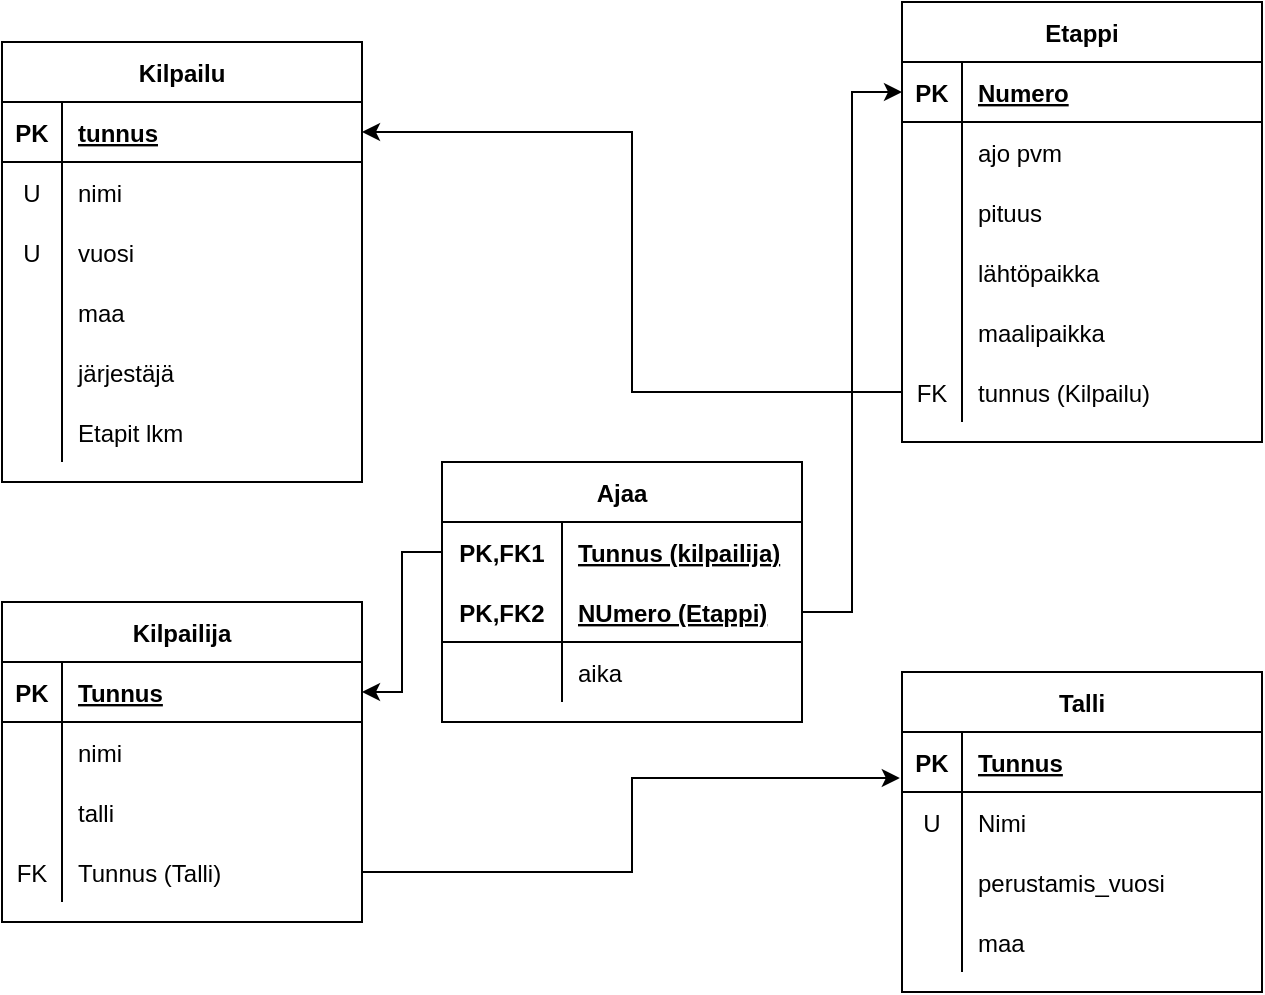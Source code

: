 <mxfile version="17.2.4" type="device"><diagram id="-5U7mPIfzenC2tAOzm7P" name="Page-1"><mxGraphModel dx="1209" dy="852" grid="1" gridSize="10" guides="1" tooltips="1" connect="1" arrows="1" fold="1" page="1" pageScale="1" pageWidth="1100" pageHeight="850" math="0" shadow="0"><root><mxCell id="0"/><mxCell id="1" parent="0"/><mxCell id="nxs7p68GF7Gl2HBNVSp0-1" value="Talli" style="shape=table;startSize=30;container=1;collapsible=1;childLayout=tableLayout;fixedRows=1;rowLines=0;fontStyle=1;align=center;resizeLast=1;" vertex="1" parent="1"><mxGeometry x="690" y="425" width="180" height="160" as="geometry"/></mxCell><mxCell id="nxs7p68GF7Gl2HBNVSp0-2" value="" style="shape=tableRow;horizontal=0;startSize=0;swimlaneHead=0;swimlaneBody=0;fillColor=none;collapsible=0;dropTarget=0;points=[[0,0.5],[1,0.5]];portConstraint=eastwest;top=0;left=0;right=0;bottom=1;" vertex="1" parent="nxs7p68GF7Gl2HBNVSp0-1"><mxGeometry y="30" width="180" height="30" as="geometry"/></mxCell><mxCell id="nxs7p68GF7Gl2HBNVSp0-3" value="PK" style="shape=partialRectangle;connectable=0;fillColor=none;top=0;left=0;bottom=0;right=0;fontStyle=1;overflow=hidden;" vertex="1" parent="nxs7p68GF7Gl2HBNVSp0-2"><mxGeometry width="30" height="30" as="geometry"><mxRectangle width="30" height="30" as="alternateBounds"/></mxGeometry></mxCell><mxCell id="nxs7p68GF7Gl2HBNVSp0-4" value="Tunnus" style="shape=partialRectangle;connectable=0;fillColor=none;top=0;left=0;bottom=0;right=0;align=left;spacingLeft=6;fontStyle=5;overflow=hidden;" vertex="1" parent="nxs7p68GF7Gl2HBNVSp0-2"><mxGeometry x="30" width="150" height="30" as="geometry"><mxRectangle width="150" height="30" as="alternateBounds"/></mxGeometry></mxCell><mxCell id="nxs7p68GF7Gl2HBNVSp0-5" value="" style="shape=tableRow;horizontal=0;startSize=0;swimlaneHead=0;swimlaneBody=0;fillColor=none;collapsible=0;dropTarget=0;points=[[0,0.5],[1,0.5]];portConstraint=eastwest;top=0;left=0;right=0;bottom=0;" vertex="1" parent="nxs7p68GF7Gl2HBNVSp0-1"><mxGeometry y="60" width="180" height="30" as="geometry"/></mxCell><mxCell id="nxs7p68GF7Gl2HBNVSp0-6" value="U" style="shape=partialRectangle;connectable=0;fillColor=none;top=0;left=0;bottom=0;right=0;editable=1;overflow=hidden;" vertex="1" parent="nxs7p68GF7Gl2HBNVSp0-5"><mxGeometry width="30" height="30" as="geometry"><mxRectangle width="30" height="30" as="alternateBounds"/></mxGeometry></mxCell><mxCell id="nxs7p68GF7Gl2HBNVSp0-7" value="Nimi" style="shape=partialRectangle;connectable=0;fillColor=none;top=0;left=0;bottom=0;right=0;align=left;spacingLeft=6;overflow=hidden;" vertex="1" parent="nxs7p68GF7Gl2HBNVSp0-5"><mxGeometry x="30" width="150" height="30" as="geometry"><mxRectangle width="150" height="30" as="alternateBounds"/></mxGeometry></mxCell><mxCell id="nxs7p68GF7Gl2HBNVSp0-8" value="" style="shape=tableRow;horizontal=0;startSize=0;swimlaneHead=0;swimlaneBody=0;fillColor=none;collapsible=0;dropTarget=0;points=[[0,0.5],[1,0.5]];portConstraint=eastwest;top=0;left=0;right=0;bottom=0;" vertex="1" parent="nxs7p68GF7Gl2HBNVSp0-1"><mxGeometry y="90" width="180" height="30" as="geometry"/></mxCell><mxCell id="nxs7p68GF7Gl2HBNVSp0-9" value="" style="shape=partialRectangle;connectable=0;fillColor=none;top=0;left=0;bottom=0;right=0;editable=1;overflow=hidden;" vertex="1" parent="nxs7p68GF7Gl2HBNVSp0-8"><mxGeometry width="30" height="30" as="geometry"><mxRectangle width="30" height="30" as="alternateBounds"/></mxGeometry></mxCell><mxCell id="nxs7p68GF7Gl2HBNVSp0-10" value="perustamis_vuosi" style="shape=partialRectangle;connectable=0;fillColor=none;top=0;left=0;bottom=0;right=0;align=left;spacingLeft=6;overflow=hidden;" vertex="1" parent="nxs7p68GF7Gl2HBNVSp0-8"><mxGeometry x="30" width="150" height="30" as="geometry"><mxRectangle width="150" height="30" as="alternateBounds"/></mxGeometry></mxCell><mxCell id="nxs7p68GF7Gl2HBNVSp0-11" value="" style="shape=tableRow;horizontal=0;startSize=0;swimlaneHead=0;swimlaneBody=0;fillColor=none;collapsible=0;dropTarget=0;points=[[0,0.5],[1,0.5]];portConstraint=eastwest;top=0;left=0;right=0;bottom=0;" vertex="1" parent="nxs7p68GF7Gl2HBNVSp0-1"><mxGeometry y="120" width="180" height="30" as="geometry"/></mxCell><mxCell id="nxs7p68GF7Gl2HBNVSp0-12" value="" style="shape=partialRectangle;connectable=0;fillColor=none;top=0;left=0;bottom=0;right=0;editable=1;overflow=hidden;" vertex="1" parent="nxs7p68GF7Gl2HBNVSp0-11"><mxGeometry width="30" height="30" as="geometry"><mxRectangle width="30" height="30" as="alternateBounds"/></mxGeometry></mxCell><mxCell id="nxs7p68GF7Gl2HBNVSp0-13" value="maa" style="shape=partialRectangle;connectable=0;fillColor=none;top=0;left=0;bottom=0;right=0;align=left;spacingLeft=6;overflow=hidden;" vertex="1" parent="nxs7p68GF7Gl2HBNVSp0-11"><mxGeometry x="30" width="150" height="30" as="geometry"><mxRectangle width="150" height="30" as="alternateBounds"/></mxGeometry></mxCell><mxCell id="nxs7p68GF7Gl2HBNVSp0-14" value="Kilpailija" style="shape=table;startSize=30;container=1;collapsible=1;childLayout=tableLayout;fixedRows=1;rowLines=0;fontStyle=1;align=center;resizeLast=1;" vertex="1" parent="1"><mxGeometry x="240" y="390" width="180" height="160" as="geometry"/></mxCell><mxCell id="nxs7p68GF7Gl2HBNVSp0-15" value="" style="shape=tableRow;horizontal=0;startSize=0;swimlaneHead=0;swimlaneBody=0;fillColor=none;collapsible=0;dropTarget=0;points=[[0,0.5],[1,0.5]];portConstraint=eastwest;top=0;left=0;right=0;bottom=1;" vertex="1" parent="nxs7p68GF7Gl2HBNVSp0-14"><mxGeometry y="30" width="180" height="30" as="geometry"/></mxCell><mxCell id="nxs7p68GF7Gl2HBNVSp0-16" value="PK" style="shape=partialRectangle;connectable=0;fillColor=none;top=0;left=0;bottom=0;right=0;fontStyle=1;overflow=hidden;" vertex="1" parent="nxs7p68GF7Gl2HBNVSp0-15"><mxGeometry width="30" height="30" as="geometry"><mxRectangle width="30" height="30" as="alternateBounds"/></mxGeometry></mxCell><mxCell id="nxs7p68GF7Gl2HBNVSp0-17" value="Tunnus" style="shape=partialRectangle;connectable=0;fillColor=none;top=0;left=0;bottom=0;right=0;align=left;spacingLeft=6;fontStyle=5;overflow=hidden;" vertex="1" parent="nxs7p68GF7Gl2HBNVSp0-15"><mxGeometry x="30" width="150" height="30" as="geometry"><mxRectangle width="150" height="30" as="alternateBounds"/></mxGeometry></mxCell><mxCell id="nxs7p68GF7Gl2HBNVSp0-18" value="" style="shape=tableRow;horizontal=0;startSize=0;swimlaneHead=0;swimlaneBody=0;fillColor=none;collapsible=0;dropTarget=0;points=[[0,0.5],[1,0.5]];portConstraint=eastwest;top=0;left=0;right=0;bottom=0;" vertex="1" parent="nxs7p68GF7Gl2HBNVSp0-14"><mxGeometry y="60" width="180" height="30" as="geometry"/></mxCell><mxCell id="nxs7p68GF7Gl2HBNVSp0-19" value="" style="shape=partialRectangle;connectable=0;fillColor=none;top=0;left=0;bottom=0;right=0;editable=1;overflow=hidden;" vertex="1" parent="nxs7p68GF7Gl2HBNVSp0-18"><mxGeometry width="30" height="30" as="geometry"><mxRectangle width="30" height="30" as="alternateBounds"/></mxGeometry></mxCell><mxCell id="nxs7p68GF7Gl2HBNVSp0-20" value="nimi" style="shape=partialRectangle;connectable=0;fillColor=none;top=0;left=0;bottom=0;right=0;align=left;spacingLeft=6;overflow=hidden;" vertex="1" parent="nxs7p68GF7Gl2HBNVSp0-18"><mxGeometry x="30" width="150" height="30" as="geometry"><mxRectangle width="150" height="30" as="alternateBounds"/></mxGeometry></mxCell><mxCell id="nxs7p68GF7Gl2HBNVSp0-21" value="" style="shape=tableRow;horizontal=0;startSize=0;swimlaneHead=0;swimlaneBody=0;fillColor=none;collapsible=0;dropTarget=0;points=[[0,0.5],[1,0.5]];portConstraint=eastwest;top=0;left=0;right=0;bottom=0;" vertex="1" parent="nxs7p68GF7Gl2HBNVSp0-14"><mxGeometry y="90" width="180" height="30" as="geometry"/></mxCell><mxCell id="nxs7p68GF7Gl2HBNVSp0-22" value="" style="shape=partialRectangle;connectable=0;fillColor=none;top=0;left=0;bottom=0;right=0;editable=1;overflow=hidden;" vertex="1" parent="nxs7p68GF7Gl2HBNVSp0-21"><mxGeometry width="30" height="30" as="geometry"><mxRectangle width="30" height="30" as="alternateBounds"/></mxGeometry></mxCell><mxCell id="nxs7p68GF7Gl2HBNVSp0-23" value="talli" style="shape=partialRectangle;connectable=0;fillColor=none;top=0;left=0;bottom=0;right=0;align=left;spacingLeft=6;overflow=hidden;" vertex="1" parent="nxs7p68GF7Gl2HBNVSp0-21"><mxGeometry x="30" width="150" height="30" as="geometry"><mxRectangle width="150" height="30" as="alternateBounds"/></mxGeometry></mxCell><mxCell id="nxs7p68GF7Gl2HBNVSp0-118" value="" style="shape=tableRow;horizontal=0;startSize=0;swimlaneHead=0;swimlaneBody=0;fillColor=none;collapsible=0;dropTarget=0;points=[[0,0.5],[1,0.5]];portConstraint=eastwest;top=0;left=0;right=0;bottom=0;" vertex="1" parent="nxs7p68GF7Gl2HBNVSp0-14"><mxGeometry y="120" width="180" height="30" as="geometry"/></mxCell><mxCell id="nxs7p68GF7Gl2HBNVSp0-119" value="FK" style="shape=partialRectangle;connectable=0;fillColor=none;top=0;left=0;bottom=0;right=0;editable=1;overflow=hidden;" vertex="1" parent="nxs7p68GF7Gl2HBNVSp0-118"><mxGeometry width="30" height="30" as="geometry"><mxRectangle width="30" height="30" as="alternateBounds"/></mxGeometry></mxCell><mxCell id="nxs7p68GF7Gl2HBNVSp0-120" value="Tunnus (Talli)" style="shape=partialRectangle;connectable=0;fillColor=none;top=0;left=0;bottom=0;right=0;align=left;spacingLeft=6;overflow=hidden;" vertex="1" parent="nxs7p68GF7Gl2HBNVSp0-118"><mxGeometry x="30" width="150" height="30" as="geometry"><mxRectangle width="150" height="30" as="alternateBounds"/></mxGeometry></mxCell><mxCell id="nxs7p68GF7Gl2HBNVSp0-27" value="Etappi" style="shape=table;startSize=30;container=1;collapsible=1;childLayout=tableLayout;fixedRows=1;rowLines=0;fontStyle=1;align=center;resizeLast=1;" vertex="1" parent="1"><mxGeometry x="690" y="90" width="180" height="220" as="geometry"/></mxCell><mxCell id="nxs7p68GF7Gl2HBNVSp0-28" value="" style="shape=tableRow;horizontal=0;startSize=0;swimlaneHead=0;swimlaneBody=0;fillColor=none;collapsible=0;dropTarget=0;points=[[0,0.5],[1,0.5]];portConstraint=eastwest;top=0;left=0;right=0;bottom=1;" vertex="1" parent="nxs7p68GF7Gl2HBNVSp0-27"><mxGeometry y="30" width="180" height="30" as="geometry"/></mxCell><mxCell id="nxs7p68GF7Gl2HBNVSp0-29" value="PK" style="shape=partialRectangle;connectable=0;fillColor=none;top=0;left=0;bottom=0;right=0;fontStyle=1;overflow=hidden;" vertex="1" parent="nxs7p68GF7Gl2HBNVSp0-28"><mxGeometry width="30" height="30" as="geometry"><mxRectangle width="30" height="30" as="alternateBounds"/></mxGeometry></mxCell><mxCell id="nxs7p68GF7Gl2HBNVSp0-30" value="Numero" style="shape=partialRectangle;connectable=0;fillColor=none;top=0;left=0;bottom=0;right=0;align=left;spacingLeft=6;fontStyle=5;overflow=hidden;" vertex="1" parent="nxs7p68GF7Gl2HBNVSp0-28"><mxGeometry x="30" width="150" height="30" as="geometry"><mxRectangle width="150" height="30" as="alternateBounds"/></mxGeometry></mxCell><mxCell id="nxs7p68GF7Gl2HBNVSp0-31" value="" style="shape=tableRow;horizontal=0;startSize=0;swimlaneHead=0;swimlaneBody=0;fillColor=none;collapsible=0;dropTarget=0;points=[[0,0.5],[1,0.5]];portConstraint=eastwest;top=0;left=0;right=0;bottom=0;" vertex="1" parent="nxs7p68GF7Gl2HBNVSp0-27"><mxGeometry y="60" width="180" height="30" as="geometry"/></mxCell><mxCell id="nxs7p68GF7Gl2HBNVSp0-32" value="" style="shape=partialRectangle;connectable=0;fillColor=none;top=0;left=0;bottom=0;right=0;editable=1;overflow=hidden;" vertex="1" parent="nxs7p68GF7Gl2HBNVSp0-31"><mxGeometry width="30" height="30" as="geometry"><mxRectangle width="30" height="30" as="alternateBounds"/></mxGeometry></mxCell><mxCell id="nxs7p68GF7Gl2HBNVSp0-33" value="ajo pvm" style="shape=partialRectangle;connectable=0;fillColor=none;top=0;left=0;bottom=0;right=0;align=left;spacingLeft=6;overflow=hidden;" vertex="1" parent="nxs7p68GF7Gl2HBNVSp0-31"><mxGeometry x="30" width="150" height="30" as="geometry"><mxRectangle width="150" height="30" as="alternateBounds"/></mxGeometry></mxCell><mxCell id="nxs7p68GF7Gl2HBNVSp0-34" value="" style="shape=tableRow;horizontal=0;startSize=0;swimlaneHead=0;swimlaneBody=0;fillColor=none;collapsible=0;dropTarget=0;points=[[0,0.5],[1,0.5]];portConstraint=eastwest;top=0;left=0;right=0;bottom=0;" vertex="1" parent="nxs7p68GF7Gl2HBNVSp0-27"><mxGeometry y="90" width="180" height="30" as="geometry"/></mxCell><mxCell id="nxs7p68GF7Gl2HBNVSp0-35" value="" style="shape=partialRectangle;connectable=0;fillColor=none;top=0;left=0;bottom=0;right=0;editable=1;overflow=hidden;" vertex="1" parent="nxs7p68GF7Gl2HBNVSp0-34"><mxGeometry width="30" height="30" as="geometry"><mxRectangle width="30" height="30" as="alternateBounds"/></mxGeometry></mxCell><mxCell id="nxs7p68GF7Gl2HBNVSp0-36" value="pituus" style="shape=partialRectangle;connectable=0;fillColor=none;top=0;left=0;bottom=0;right=0;align=left;spacingLeft=6;overflow=hidden;" vertex="1" parent="nxs7p68GF7Gl2HBNVSp0-34"><mxGeometry x="30" width="150" height="30" as="geometry"><mxRectangle width="150" height="30" as="alternateBounds"/></mxGeometry></mxCell><mxCell id="nxs7p68GF7Gl2HBNVSp0-37" value="" style="shape=tableRow;horizontal=0;startSize=0;swimlaneHead=0;swimlaneBody=0;fillColor=none;collapsible=0;dropTarget=0;points=[[0,0.5],[1,0.5]];portConstraint=eastwest;top=0;left=0;right=0;bottom=0;" vertex="1" parent="nxs7p68GF7Gl2HBNVSp0-27"><mxGeometry y="120" width="180" height="30" as="geometry"/></mxCell><mxCell id="nxs7p68GF7Gl2HBNVSp0-38" value="" style="shape=partialRectangle;connectable=0;fillColor=none;top=0;left=0;bottom=0;right=0;editable=1;overflow=hidden;" vertex="1" parent="nxs7p68GF7Gl2HBNVSp0-37"><mxGeometry width="30" height="30" as="geometry"><mxRectangle width="30" height="30" as="alternateBounds"/></mxGeometry></mxCell><mxCell id="nxs7p68GF7Gl2HBNVSp0-39" value="lähtöpaikka" style="shape=partialRectangle;connectable=0;fillColor=none;top=0;left=0;bottom=0;right=0;align=left;spacingLeft=6;overflow=hidden;" vertex="1" parent="nxs7p68GF7Gl2HBNVSp0-37"><mxGeometry x="30" width="150" height="30" as="geometry"><mxRectangle width="150" height="30" as="alternateBounds"/></mxGeometry></mxCell><mxCell id="nxs7p68GF7Gl2HBNVSp0-69" value="" style="shape=tableRow;horizontal=0;startSize=0;swimlaneHead=0;swimlaneBody=0;fillColor=none;collapsible=0;dropTarget=0;points=[[0,0.5],[1,0.5]];portConstraint=eastwest;top=0;left=0;right=0;bottom=0;" vertex="1" parent="nxs7p68GF7Gl2HBNVSp0-27"><mxGeometry y="150" width="180" height="30" as="geometry"/></mxCell><mxCell id="nxs7p68GF7Gl2HBNVSp0-70" value="" style="shape=partialRectangle;connectable=0;fillColor=none;top=0;left=0;bottom=0;right=0;editable=1;overflow=hidden;" vertex="1" parent="nxs7p68GF7Gl2HBNVSp0-69"><mxGeometry width="30" height="30" as="geometry"><mxRectangle width="30" height="30" as="alternateBounds"/></mxGeometry></mxCell><mxCell id="nxs7p68GF7Gl2HBNVSp0-71" value="maalipaikka" style="shape=partialRectangle;connectable=0;fillColor=none;top=0;left=0;bottom=0;right=0;align=left;spacingLeft=6;overflow=hidden;" vertex="1" parent="nxs7p68GF7Gl2HBNVSp0-69"><mxGeometry x="30" width="150" height="30" as="geometry"><mxRectangle width="150" height="30" as="alternateBounds"/></mxGeometry></mxCell><mxCell id="nxs7p68GF7Gl2HBNVSp0-122" value="" style="shape=tableRow;horizontal=0;startSize=0;swimlaneHead=0;swimlaneBody=0;fillColor=none;collapsible=0;dropTarget=0;points=[[0,0.5],[1,0.5]];portConstraint=eastwest;top=0;left=0;right=0;bottom=0;" vertex="1" parent="nxs7p68GF7Gl2HBNVSp0-27"><mxGeometry y="180" width="180" height="30" as="geometry"/></mxCell><mxCell id="nxs7p68GF7Gl2HBNVSp0-123" value="FK" style="shape=partialRectangle;connectable=0;fillColor=none;top=0;left=0;bottom=0;right=0;editable=1;overflow=hidden;" vertex="1" parent="nxs7p68GF7Gl2HBNVSp0-122"><mxGeometry width="30" height="30" as="geometry"><mxRectangle width="30" height="30" as="alternateBounds"/></mxGeometry></mxCell><mxCell id="nxs7p68GF7Gl2HBNVSp0-124" value="tunnus (Kilpailu)" style="shape=partialRectangle;connectable=0;fillColor=none;top=0;left=0;bottom=0;right=0;align=left;spacingLeft=6;overflow=hidden;" vertex="1" parent="nxs7p68GF7Gl2HBNVSp0-122"><mxGeometry x="30" width="150" height="30" as="geometry"><mxRectangle width="150" height="30" as="alternateBounds"/></mxGeometry></mxCell><mxCell id="nxs7p68GF7Gl2HBNVSp0-40" value="Kilpailu" style="shape=table;startSize=30;container=1;collapsible=1;childLayout=tableLayout;fixedRows=1;rowLines=0;fontStyle=1;align=center;resizeLast=1;" vertex="1" parent="1"><mxGeometry x="240" y="110" width="180" height="220" as="geometry"/></mxCell><mxCell id="nxs7p68GF7Gl2HBNVSp0-41" value="" style="shape=tableRow;horizontal=0;startSize=0;swimlaneHead=0;swimlaneBody=0;fillColor=none;collapsible=0;dropTarget=0;points=[[0,0.5],[1,0.5]];portConstraint=eastwest;top=0;left=0;right=0;bottom=1;" vertex="1" parent="nxs7p68GF7Gl2HBNVSp0-40"><mxGeometry y="30" width="180" height="30" as="geometry"/></mxCell><mxCell id="nxs7p68GF7Gl2HBNVSp0-42" value="PK" style="shape=partialRectangle;connectable=0;fillColor=none;top=0;left=0;bottom=0;right=0;fontStyle=1;overflow=hidden;" vertex="1" parent="nxs7p68GF7Gl2HBNVSp0-41"><mxGeometry width="30" height="30" as="geometry"><mxRectangle width="30" height="30" as="alternateBounds"/></mxGeometry></mxCell><mxCell id="nxs7p68GF7Gl2HBNVSp0-43" value="tunnus" style="shape=partialRectangle;connectable=0;fillColor=none;top=0;left=0;bottom=0;right=0;align=left;spacingLeft=6;fontStyle=5;overflow=hidden;" vertex="1" parent="nxs7p68GF7Gl2HBNVSp0-41"><mxGeometry x="30" width="150" height="30" as="geometry"><mxRectangle width="150" height="30" as="alternateBounds"/></mxGeometry></mxCell><mxCell id="nxs7p68GF7Gl2HBNVSp0-44" value="" style="shape=tableRow;horizontal=0;startSize=0;swimlaneHead=0;swimlaneBody=0;fillColor=none;collapsible=0;dropTarget=0;points=[[0,0.5],[1,0.5]];portConstraint=eastwest;top=0;left=0;right=0;bottom=0;" vertex="1" parent="nxs7p68GF7Gl2HBNVSp0-40"><mxGeometry y="60" width="180" height="30" as="geometry"/></mxCell><mxCell id="nxs7p68GF7Gl2HBNVSp0-45" value="U" style="shape=partialRectangle;connectable=0;fillColor=none;top=0;left=0;bottom=0;right=0;editable=1;overflow=hidden;" vertex="1" parent="nxs7p68GF7Gl2HBNVSp0-44"><mxGeometry width="30" height="30" as="geometry"><mxRectangle width="30" height="30" as="alternateBounds"/></mxGeometry></mxCell><mxCell id="nxs7p68GF7Gl2HBNVSp0-46" value="nimi" style="shape=partialRectangle;connectable=0;fillColor=none;top=0;left=0;bottom=0;right=0;align=left;spacingLeft=6;overflow=hidden;" vertex="1" parent="nxs7p68GF7Gl2HBNVSp0-44"><mxGeometry x="30" width="150" height="30" as="geometry"><mxRectangle width="150" height="30" as="alternateBounds"/></mxGeometry></mxCell><mxCell id="nxs7p68GF7Gl2HBNVSp0-47" value="" style="shape=tableRow;horizontal=0;startSize=0;swimlaneHead=0;swimlaneBody=0;fillColor=none;collapsible=0;dropTarget=0;points=[[0,0.5],[1,0.5]];portConstraint=eastwest;top=0;left=0;right=0;bottom=0;" vertex="1" parent="nxs7p68GF7Gl2HBNVSp0-40"><mxGeometry y="90" width="180" height="30" as="geometry"/></mxCell><mxCell id="nxs7p68GF7Gl2HBNVSp0-48" value="U" style="shape=partialRectangle;connectable=0;fillColor=none;top=0;left=0;bottom=0;right=0;editable=1;overflow=hidden;" vertex="1" parent="nxs7p68GF7Gl2HBNVSp0-47"><mxGeometry width="30" height="30" as="geometry"><mxRectangle width="30" height="30" as="alternateBounds"/></mxGeometry></mxCell><mxCell id="nxs7p68GF7Gl2HBNVSp0-49" value="vuosi" style="shape=partialRectangle;connectable=0;fillColor=none;top=0;left=0;bottom=0;right=0;align=left;spacingLeft=6;overflow=hidden;" vertex="1" parent="nxs7p68GF7Gl2HBNVSp0-47"><mxGeometry x="30" width="150" height="30" as="geometry"><mxRectangle width="150" height="30" as="alternateBounds"/></mxGeometry></mxCell><mxCell id="nxs7p68GF7Gl2HBNVSp0-50" value="" style="shape=tableRow;horizontal=0;startSize=0;swimlaneHead=0;swimlaneBody=0;fillColor=none;collapsible=0;dropTarget=0;points=[[0,0.5],[1,0.5]];portConstraint=eastwest;top=0;left=0;right=0;bottom=0;" vertex="1" parent="nxs7p68GF7Gl2HBNVSp0-40"><mxGeometry y="120" width="180" height="30" as="geometry"/></mxCell><mxCell id="nxs7p68GF7Gl2HBNVSp0-51" value="" style="shape=partialRectangle;connectable=0;fillColor=none;top=0;left=0;bottom=0;right=0;editable=1;overflow=hidden;" vertex="1" parent="nxs7p68GF7Gl2HBNVSp0-50"><mxGeometry width="30" height="30" as="geometry"><mxRectangle width="30" height="30" as="alternateBounds"/></mxGeometry></mxCell><mxCell id="nxs7p68GF7Gl2HBNVSp0-52" value="maa" style="shape=partialRectangle;connectable=0;fillColor=none;top=0;left=0;bottom=0;right=0;align=left;spacingLeft=6;overflow=hidden;" vertex="1" parent="nxs7p68GF7Gl2HBNVSp0-50"><mxGeometry x="30" width="150" height="30" as="geometry"><mxRectangle width="150" height="30" as="alternateBounds"/></mxGeometry></mxCell><mxCell id="nxs7p68GF7Gl2HBNVSp0-66" value="" style="shape=tableRow;horizontal=0;startSize=0;swimlaneHead=0;swimlaneBody=0;fillColor=none;collapsible=0;dropTarget=0;points=[[0,0.5],[1,0.5]];portConstraint=eastwest;top=0;left=0;right=0;bottom=0;" vertex="1" parent="nxs7p68GF7Gl2HBNVSp0-40"><mxGeometry y="150" width="180" height="30" as="geometry"/></mxCell><mxCell id="nxs7p68GF7Gl2HBNVSp0-67" value="" style="shape=partialRectangle;connectable=0;fillColor=none;top=0;left=0;bottom=0;right=0;editable=1;overflow=hidden;" vertex="1" parent="nxs7p68GF7Gl2HBNVSp0-66"><mxGeometry width="30" height="30" as="geometry"><mxRectangle width="30" height="30" as="alternateBounds"/></mxGeometry></mxCell><mxCell id="nxs7p68GF7Gl2HBNVSp0-68" value="järjestäjä" style="shape=partialRectangle;connectable=0;fillColor=none;top=0;left=0;bottom=0;right=0;align=left;spacingLeft=6;overflow=hidden;" vertex="1" parent="nxs7p68GF7Gl2HBNVSp0-66"><mxGeometry x="30" width="150" height="30" as="geometry"><mxRectangle width="150" height="30" as="alternateBounds"/></mxGeometry></mxCell><mxCell id="nxs7p68GF7Gl2HBNVSp0-74" value="" style="shape=tableRow;horizontal=0;startSize=0;swimlaneHead=0;swimlaneBody=0;fillColor=none;collapsible=0;dropTarget=0;points=[[0,0.5],[1,0.5]];portConstraint=eastwest;top=0;left=0;right=0;bottom=0;" vertex="1" parent="nxs7p68GF7Gl2HBNVSp0-40"><mxGeometry y="180" width="180" height="30" as="geometry"/></mxCell><mxCell id="nxs7p68GF7Gl2HBNVSp0-75" value="" style="shape=partialRectangle;connectable=0;fillColor=none;top=0;left=0;bottom=0;right=0;editable=1;overflow=hidden;" vertex="1" parent="nxs7p68GF7Gl2HBNVSp0-74"><mxGeometry width="30" height="30" as="geometry"><mxRectangle width="30" height="30" as="alternateBounds"/></mxGeometry></mxCell><mxCell id="nxs7p68GF7Gl2HBNVSp0-76" value="Etapit lkm" style="shape=partialRectangle;connectable=0;fillColor=none;top=0;left=0;bottom=0;right=0;align=left;spacingLeft=6;overflow=hidden;" vertex="1" parent="nxs7p68GF7Gl2HBNVSp0-74"><mxGeometry x="30" width="150" height="30" as="geometry"><mxRectangle width="150" height="30" as="alternateBounds"/></mxGeometry></mxCell><mxCell id="nxs7p68GF7Gl2HBNVSp0-53" value="Ajaa" style="shape=table;startSize=30;container=1;collapsible=1;childLayout=tableLayout;fixedRows=1;rowLines=0;fontStyle=1;align=center;resizeLast=1;" vertex="1" parent="1"><mxGeometry x="460" y="320" width="180" height="130" as="geometry"/></mxCell><mxCell id="nxs7p68GF7Gl2HBNVSp0-54" value="" style="shape=tableRow;horizontal=0;startSize=0;swimlaneHead=0;swimlaneBody=0;fillColor=none;collapsible=0;dropTarget=0;points=[[0,0.5],[1,0.5]];portConstraint=eastwest;top=0;left=0;right=0;bottom=0;" vertex="1" parent="nxs7p68GF7Gl2HBNVSp0-53"><mxGeometry y="30" width="180" height="30" as="geometry"/></mxCell><mxCell id="nxs7p68GF7Gl2HBNVSp0-55" value="PK,FK1" style="shape=partialRectangle;connectable=0;fillColor=none;top=0;left=0;bottom=0;right=0;fontStyle=1;overflow=hidden;" vertex="1" parent="nxs7p68GF7Gl2HBNVSp0-54"><mxGeometry width="60" height="30" as="geometry"><mxRectangle width="60" height="30" as="alternateBounds"/></mxGeometry></mxCell><mxCell id="nxs7p68GF7Gl2HBNVSp0-56" value="Tunnus (kilpailija)" style="shape=partialRectangle;connectable=0;fillColor=none;top=0;left=0;bottom=0;right=0;align=left;spacingLeft=6;fontStyle=5;overflow=hidden;" vertex="1" parent="nxs7p68GF7Gl2HBNVSp0-54"><mxGeometry x="60" width="120" height="30" as="geometry"><mxRectangle width="120" height="30" as="alternateBounds"/></mxGeometry></mxCell><mxCell id="nxs7p68GF7Gl2HBNVSp0-57" value="" style="shape=tableRow;horizontal=0;startSize=0;swimlaneHead=0;swimlaneBody=0;fillColor=none;collapsible=0;dropTarget=0;points=[[0,0.5],[1,0.5]];portConstraint=eastwest;top=0;left=0;right=0;bottom=1;" vertex="1" parent="nxs7p68GF7Gl2HBNVSp0-53"><mxGeometry y="60" width="180" height="30" as="geometry"/></mxCell><mxCell id="nxs7p68GF7Gl2HBNVSp0-58" value="PK,FK2" style="shape=partialRectangle;connectable=0;fillColor=none;top=0;left=0;bottom=0;right=0;fontStyle=1;overflow=hidden;" vertex="1" parent="nxs7p68GF7Gl2HBNVSp0-57"><mxGeometry width="60" height="30" as="geometry"><mxRectangle width="60" height="30" as="alternateBounds"/></mxGeometry></mxCell><mxCell id="nxs7p68GF7Gl2HBNVSp0-59" value="NUmero (Etappi)" style="shape=partialRectangle;connectable=0;fillColor=none;top=0;left=0;bottom=0;right=0;align=left;spacingLeft=6;fontStyle=5;overflow=hidden;" vertex="1" parent="nxs7p68GF7Gl2HBNVSp0-57"><mxGeometry x="60" width="120" height="30" as="geometry"><mxRectangle width="120" height="30" as="alternateBounds"/></mxGeometry></mxCell><mxCell id="nxs7p68GF7Gl2HBNVSp0-60" value="" style="shape=tableRow;horizontal=0;startSize=0;swimlaneHead=0;swimlaneBody=0;fillColor=none;collapsible=0;dropTarget=0;points=[[0,0.5],[1,0.5]];portConstraint=eastwest;top=0;left=0;right=0;bottom=0;" vertex="1" parent="nxs7p68GF7Gl2HBNVSp0-53"><mxGeometry y="90" width="180" height="30" as="geometry"/></mxCell><mxCell id="nxs7p68GF7Gl2HBNVSp0-61" value="" style="shape=partialRectangle;connectable=0;fillColor=none;top=0;left=0;bottom=0;right=0;editable=1;overflow=hidden;" vertex="1" parent="nxs7p68GF7Gl2HBNVSp0-60"><mxGeometry width="60" height="30" as="geometry"><mxRectangle width="60" height="30" as="alternateBounds"/></mxGeometry></mxCell><mxCell id="nxs7p68GF7Gl2HBNVSp0-62" value="aika" style="shape=partialRectangle;connectable=0;fillColor=none;top=0;left=0;bottom=0;right=0;align=left;spacingLeft=6;overflow=hidden;" vertex="1" parent="nxs7p68GF7Gl2HBNVSp0-60"><mxGeometry x="60" width="120" height="30" as="geometry"><mxRectangle width="120" height="30" as="alternateBounds"/></mxGeometry></mxCell><mxCell id="nxs7p68GF7Gl2HBNVSp0-72" style="edgeStyle=orthogonalEdgeStyle;rounded=0;orthogonalLoop=1;jettySize=auto;html=1;exitX=0;exitY=0.5;exitDx=0;exitDy=0;entryX=1;entryY=0.5;entryDx=0;entryDy=0;" edge="1" parent="1" source="nxs7p68GF7Gl2HBNVSp0-54" target="nxs7p68GF7Gl2HBNVSp0-15"><mxGeometry relative="1" as="geometry"/></mxCell><mxCell id="nxs7p68GF7Gl2HBNVSp0-73" style="edgeStyle=orthogonalEdgeStyle;rounded=0;orthogonalLoop=1;jettySize=auto;html=1;exitX=1;exitY=0.5;exitDx=0;exitDy=0;entryX=0;entryY=0.5;entryDx=0;entryDy=0;" edge="1" parent="1" source="nxs7p68GF7Gl2HBNVSp0-57" target="nxs7p68GF7Gl2HBNVSp0-28"><mxGeometry relative="1" as="geometry"/></mxCell><mxCell id="nxs7p68GF7Gl2HBNVSp0-121" style="edgeStyle=orthogonalEdgeStyle;rounded=0;orthogonalLoop=1;jettySize=auto;html=1;exitX=1;exitY=0.5;exitDx=0;exitDy=0;entryX=-0.006;entryY=0.767;entryDx=0;entryDy=0;entryPerimeter=0;" edge="1" parent="1" source="nxs7p68GF7Gl2HBNVSp0-118" target="nxs7p68GF7Gl2HBNVSp0-2"><mxGeometry relative="1" as="geometry"/></mxCell><mxCell id="nxs7p68GF7Gl2HBNVSp0-125" style="edgeStyle=orthogonalEdgeStyle;rounded=0;orthogonalLoop=1;jettySize=auto;html=1;exitX=0;exitY=0.5;exitDx=0;exitDy=0;entryX=1;entryY=0.5;entryDx=0;entryDy=0;" edge="1" parent="1" source="nxs7p68GF7Gl2HBNVSp0-122" target="nxs7p68GF7Gl2HBNVSp0-41"><mxGeometry relative="1" as="geometry"/></mxCell></root></mxGraphModel></diagram></mxfile>